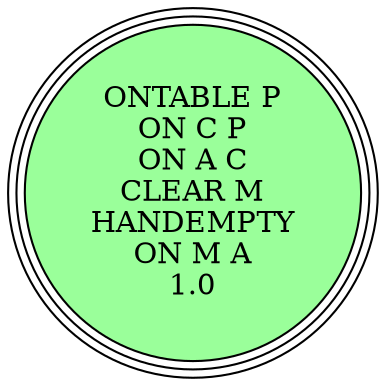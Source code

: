 digraph {
"ONTABLE P\nON C P\nON A C\nCLEAR M\nHANDEMPTY\nON M A\n1.0\n" [shape=circle, style=filled, fillcolor=palegreen1, peripheries=3];
"ONTABLE P\nON C P\nON A C\nCLEAR M\nHANDEMPTY\nON M A\n1.0\n" [shape=circle, style=filled, fillcolor=palegreen1, peripheries=3];
}
